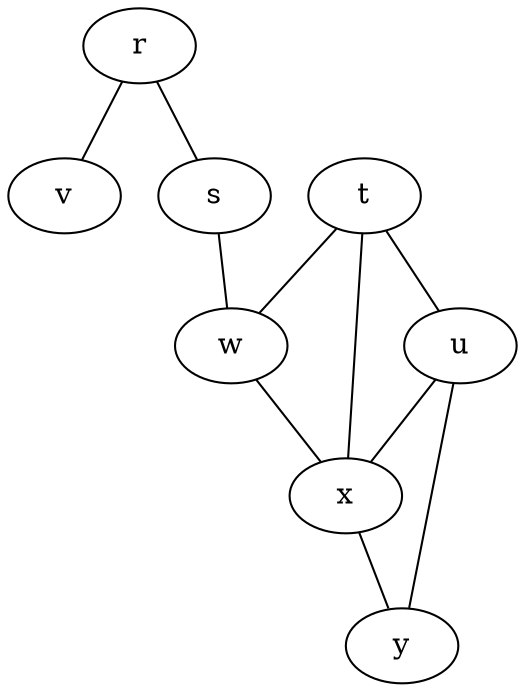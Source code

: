 graph G {
r -- v[label="",weight=""];
r -- s[label="",weight=""];
s -- w[label="",weight=""];
t -- x[label="",weight=""];
t -- w[label="",weight=""];
t -- u[label="",weight=""];
u -- y[label="",weight=""];
u -- x[label="",weight=""];
w -- x[label="",weight=""];
x -- y[label="",weight=""];
}
